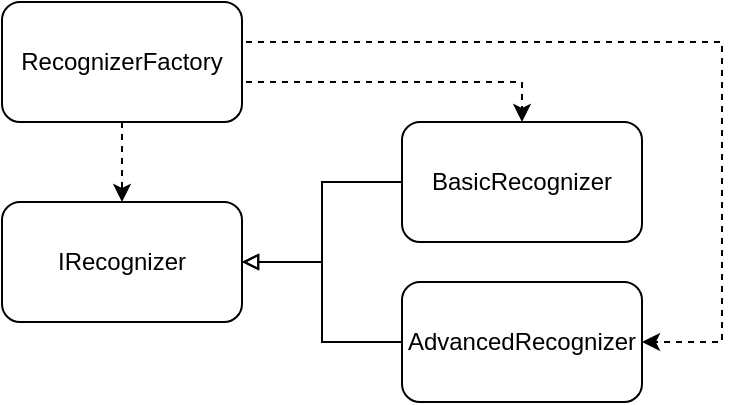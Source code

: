<mxfile version="13.3.1" type="device"><diagram id="lz4-vnoi_cN4C7Lv9Oqb" name="Page-1"><mxGraphModel dx="1181" dy="665" grid="1" gridSize="10" guides="1" tooltips="1" connect="1" arrows="1" fold="1" page="1" pageScale="1" pageWidth="1654" pageHeight="1169" math="0" shadow="0"><root><mxCell id="0"/><mxCell id="1" parent="0"/><mxCell id="l_brvKgaRsF3PJ04vEJz-1" value="IRecognizer" style="rounded=1;whiteSpace=wrap;html=1;" parent="1" vertex="1"><mxGeometry x="520" y="400" width="120" height="60" as="geometry"/></mxCell><mxCell id="l_brvKgaRsF3PJ04vEJz-8" style="edgeStyle=orthogonalEdgeStyle;rounded=0;orthogonalLoop=1;jettySize=auto;html=1;exitX=1;exitY=0.5;exitDx=0;exitDy=0;entryX=0.5;entryY=0;entryDx=0;entryDy=0;endArrow=classic;endFill=1;dashed=1;" parent="1" source="l_brvKgaRsF3PJ04vEJz-3" target="l_brvKgaRsF3PJ04vEJz-4" edge="1"><mxGeometry relative="1" as="geometry"><Array as="points"><mxPoint x="640" y="340"/><mxPoint x="780" y="340"/></Array></mxGeometry></mxCell><mxCell id="l_brvKgaRsF3PJ04vEJz-9" style="edgeStyle=orthogonalEdgeStyle;rounded=0;orthogonalLoop=1;jettySize=auto;html=1;exitX=1;exitY=0.5;exitDx=0;exitDy=0;entryX=1;entryY=0.5;entryDx=0;entryDy=0;dashed=1;endArrow=classic;endFill=1;" parent="1" source="l_brvKgaRsF3PJ04vEJz-3" target="l_brvKgaRsF3PJ04vEJz-6" edge="1"><mxGeometry relative="1" as="geometry"><Array as="points"><mxPoint x="640" y="320"/><mxPoint x="880" y="320"/><mxPoint x="880" y="470"/></Array></mxGeometry></mxCell><mxCell id="l_brvKgaRsF3PJ04vEJz-10" style="edgeStyle=orthogonalEdgeStyle;rounded=0;orthogonalLoop=1;jettySize=auto;html=1;exitX=0.5;exitY=1;exitDx=0;exitDy=0;entryX=0.5;entryY=0;entryDx=0;entryDy=0;dashed=1;endArrow=classic;endFill=1;" parent="1" source="l_brvKgaRsF3PJ04vEJz-3" target="l_brvKgaRsF3PJ04vEJz-1" edge="1"><mxGeometry relative="1" as="geometry"/></mxCell><mxCell id="l_brvKgaRsF3PJ04vEJz-3" value="RecognizerFactory" style="rounded=1;whiteSpace=wrap;html=1;" parent="1" vertex="1"><mxGeometry x="520" y="300" width="120" height="60" as="geometry"/></mxCell><mxCell id="l_brvKgaRsF3PJ04vEJz-5" style="edgeStyle=orthogonalEdgeStyle;rounded=0;orthogonalLoop=1;jettySize=auto;html=1;exitX=0;exitY=0.5;exitDx=0;exitDy=0;entryX=1;entryY=0.5;entryDx=0;entryDy=0;endArrow=block;endFill=0;" parent="1" source="l_brvKgaRsF3PJ04vEJz-4" target="l_brvKgaRsF3PJ04vEJz-1" edge="1"><mxGeometry relative="1" as="geometry"/></mxCell><mxCell id="l_brvKgaRsF3PJ04vEJz-4" value="BasicRecognizer" style="rounded=1;whiteSpace=wrap;html=1;" parent="1" vertex="1"><mxGeometry x="720" y="360" width="120" height="60" as="geometry"/></mxCell><mxCell id="l_brvKgaRsF3PJ04vEJz-7" style="edgeStyle=orthogonalEdgeStyle;rounded=0;orthogonalLoop=1;jettySize=auto;html=1;exitX=0;exitY=0.5;exitDx=0;exitDy=0;entryX=1;entryY=0.5;entryDx=0;entryDy=0;endArrow=block;endFill=0;" parent="1" source="l_brvKgaRsF3PJ04vEJz-6" target="l_brvKgaRsF3PJ04vEJz-1" edge="1"><mxGeometry relative="1" as="geometry"><Array as="points"><mxPoint x="680" y="470"/><mxPoint x="680" y="430"/></Array></mxGeometry></mxCell><mxCell id="l_brvKgaRsF3PJ04vEJz-6" value="AdvancedRecognizer" style="rounded=1;whiteSpace=wrap;html=1;" parent="1" vertex="1"><mxGeometry x="720" y="440" width="120" height="60" as="geometry"/></mxCell></root></mxGraphModel></diagram></mxfile>